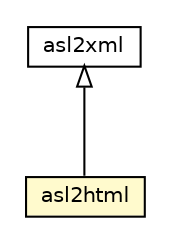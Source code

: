 #!/usr/local/bin/dot
#
# Class diagram 
# Generated by UMLGraph version R5_6_6-1-g9240c4 (http://www.umlgraph.org/)
#

digraph G {
	edge [fontname="Helvetica",fontsize=10,labelfontname="Helvetica",labelfontsize=10];
	node [fontname="Helvetica",fontsize=10,shape=plaintext];
	nodesep=0.25;
	ranksep=0.5;
	// jason.util.asl2xml
	c50119 [label=<<table title="jason.util.asl2xml" border="0" cellborder="1" cellspacing="0" cellpadding="2" port="p" href="./asl2xml.html">
		<tr><td><table border="0" cellspacing="0" cellpadding="1">
<tr><td align="center" balign="center"> asl2xml </td></tr>
		</table></td></tr>
		</table>>, URL="./asl2xml.html", fontname="Helvetica", fontcolor="black", fontsize=10.0];
	// jason.util.asl2html
	c50121 [label=<<table title="jason.util.asl2html" border="0" cellborder="1" cellspacing="0" cellpadding="2" port="p" bgcolor="lemonChiffon" href="./asl2html.html">
		<tr><td><table border="0" cellspacing="0" cellpadding="1">
<tr><td align="center" balign="center"> asl2html </td></tr>
		</table></td></tr>
		</table>>, URL="./asl2html.html", fontname="Helvetica", fontcolor="black", fontsize=10.0];
	//jason.util.asl2html extends jason.util.asl2xml
	c50119:p -> c50121:p [dir=back,arrowtail=empty];
}

